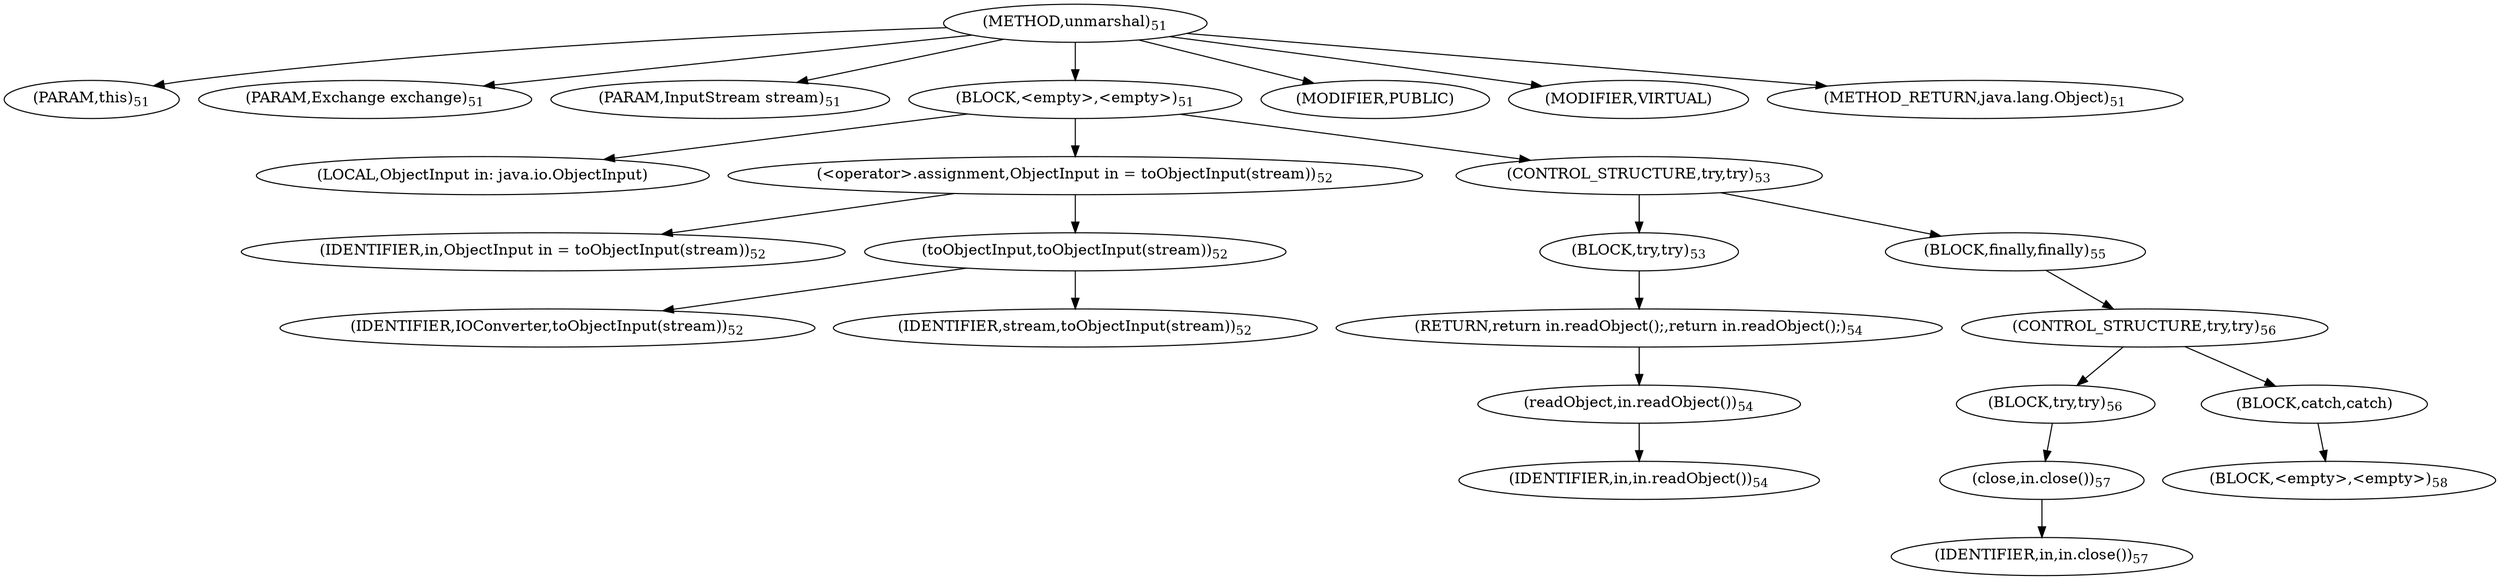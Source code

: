 digraph "unmarshal" {  
"49" [label = <(METHOD,unmarshal)<SUB>51</SUB>> ]
"50" [label = <(PARAM,this)<SUB>51</SUB>> ]
"51" [label = <(PARAM,Exchange exchange)<SUB>51</SUB>> ]
"52" [label = <(PARAM,InputStream stream)<SUB>51</SUB>> ]
"53" [label = <(BLOCK,&lt;empty&gt;,&lt;empty&gt;)<SUB>51</SUB>> ]
"54" [label = <(LOCAL,ObjectInput in: java.io.ObjectInput)> ]
"55" [label = <(&lt;operator&gt;.assignment,ObjectInput in = toObjectInput(stream))<SUB>52</SUB>> ]
"56" [label = <(IDENTIFIER,in,ObjectInput in = toObjectInput(stream))<SUB>52</SUB>> ]
"57" [label = <(toObjectInput,toObjectInput(stream))<SUB>52</SUB>> ]
"58" [label = <(IDENTIFIER,IOConverter,toObjectInput(stream))<SUB>52</SUB>> ]
"59" [label = <(IDENTIFIER,stream,toObjectInput(stream))<SUB>52</SUB>> ]
"60" [label = <(CONTROL_STRUCTURE,try,try)<SUB>53</SUB>> ]
"61" [label = <(BLOCK,try,try)<SUB>53</SUB>> ]
"62" [label = <(RETURN,return in.readObject();,return in.readObject();)<SUB>54</SUB>> ]
"63" [label = <(readObject,in.readObject())<SUB>54</SUB>> ]
"64" [label = <(IDENTIFIER,in,in.readObject())<SUB>54</SUB>> ]
"65" [label = <(BLOCK,finally,finally)<SUB>55</SUB>> ]
"66" [label = <(CONTROL_STRUCTURE,try,try)<SUB>56</SUB>> ]
"67" [label = <(BLOCK,try,try)<SUB>56</SUB>> ]
"68" [label = <(close,in.close())<SUB>57</SUB>> ]
"69" [label = <(IDENTIFIER,in,in.close())<SUB>57</SUB>> ]
"70" [label = <(BLOCK,catch,catch)> ]
"71" [label = <(BLOCK,&lt;empty&gt;,&lt;empty&gt;)<SUB>58</SUB>> ]
"72" [label = <(MODIFIER,PUBLIC)> ]
"73" [label = <(MODIFIER,VIRTUAL)> ]
"74" [label = <(METHOD_RETURN,java.lang.Object)<SUB>51</SUB>> ]
  "49" -> "50" 
  "49" -> "51" 
  "49" -> "52" 
  "49" -> "53" 
  "49" -> "72" 
  "49" -> "73" 
  "49" -> "74" 
  "53" -> "54" 
  "53" -> "55" 
  "53" -> "60" 
  "55" -> "56" 
  "55" -> "57" 
  "57" -> "58" 
  "57" -> "59" 
  "60" -> "61" 
  "60" -> "65" 
  "61" -> "62" 
  "62" -> "63" 
  "63" -> "64" 
  "65" -> "66" 
  "66" -> "67" 
  "66" -> "70" 
  "67" -> "68" 
  "68" -> "69" 
  "70" -> "71" 
}
